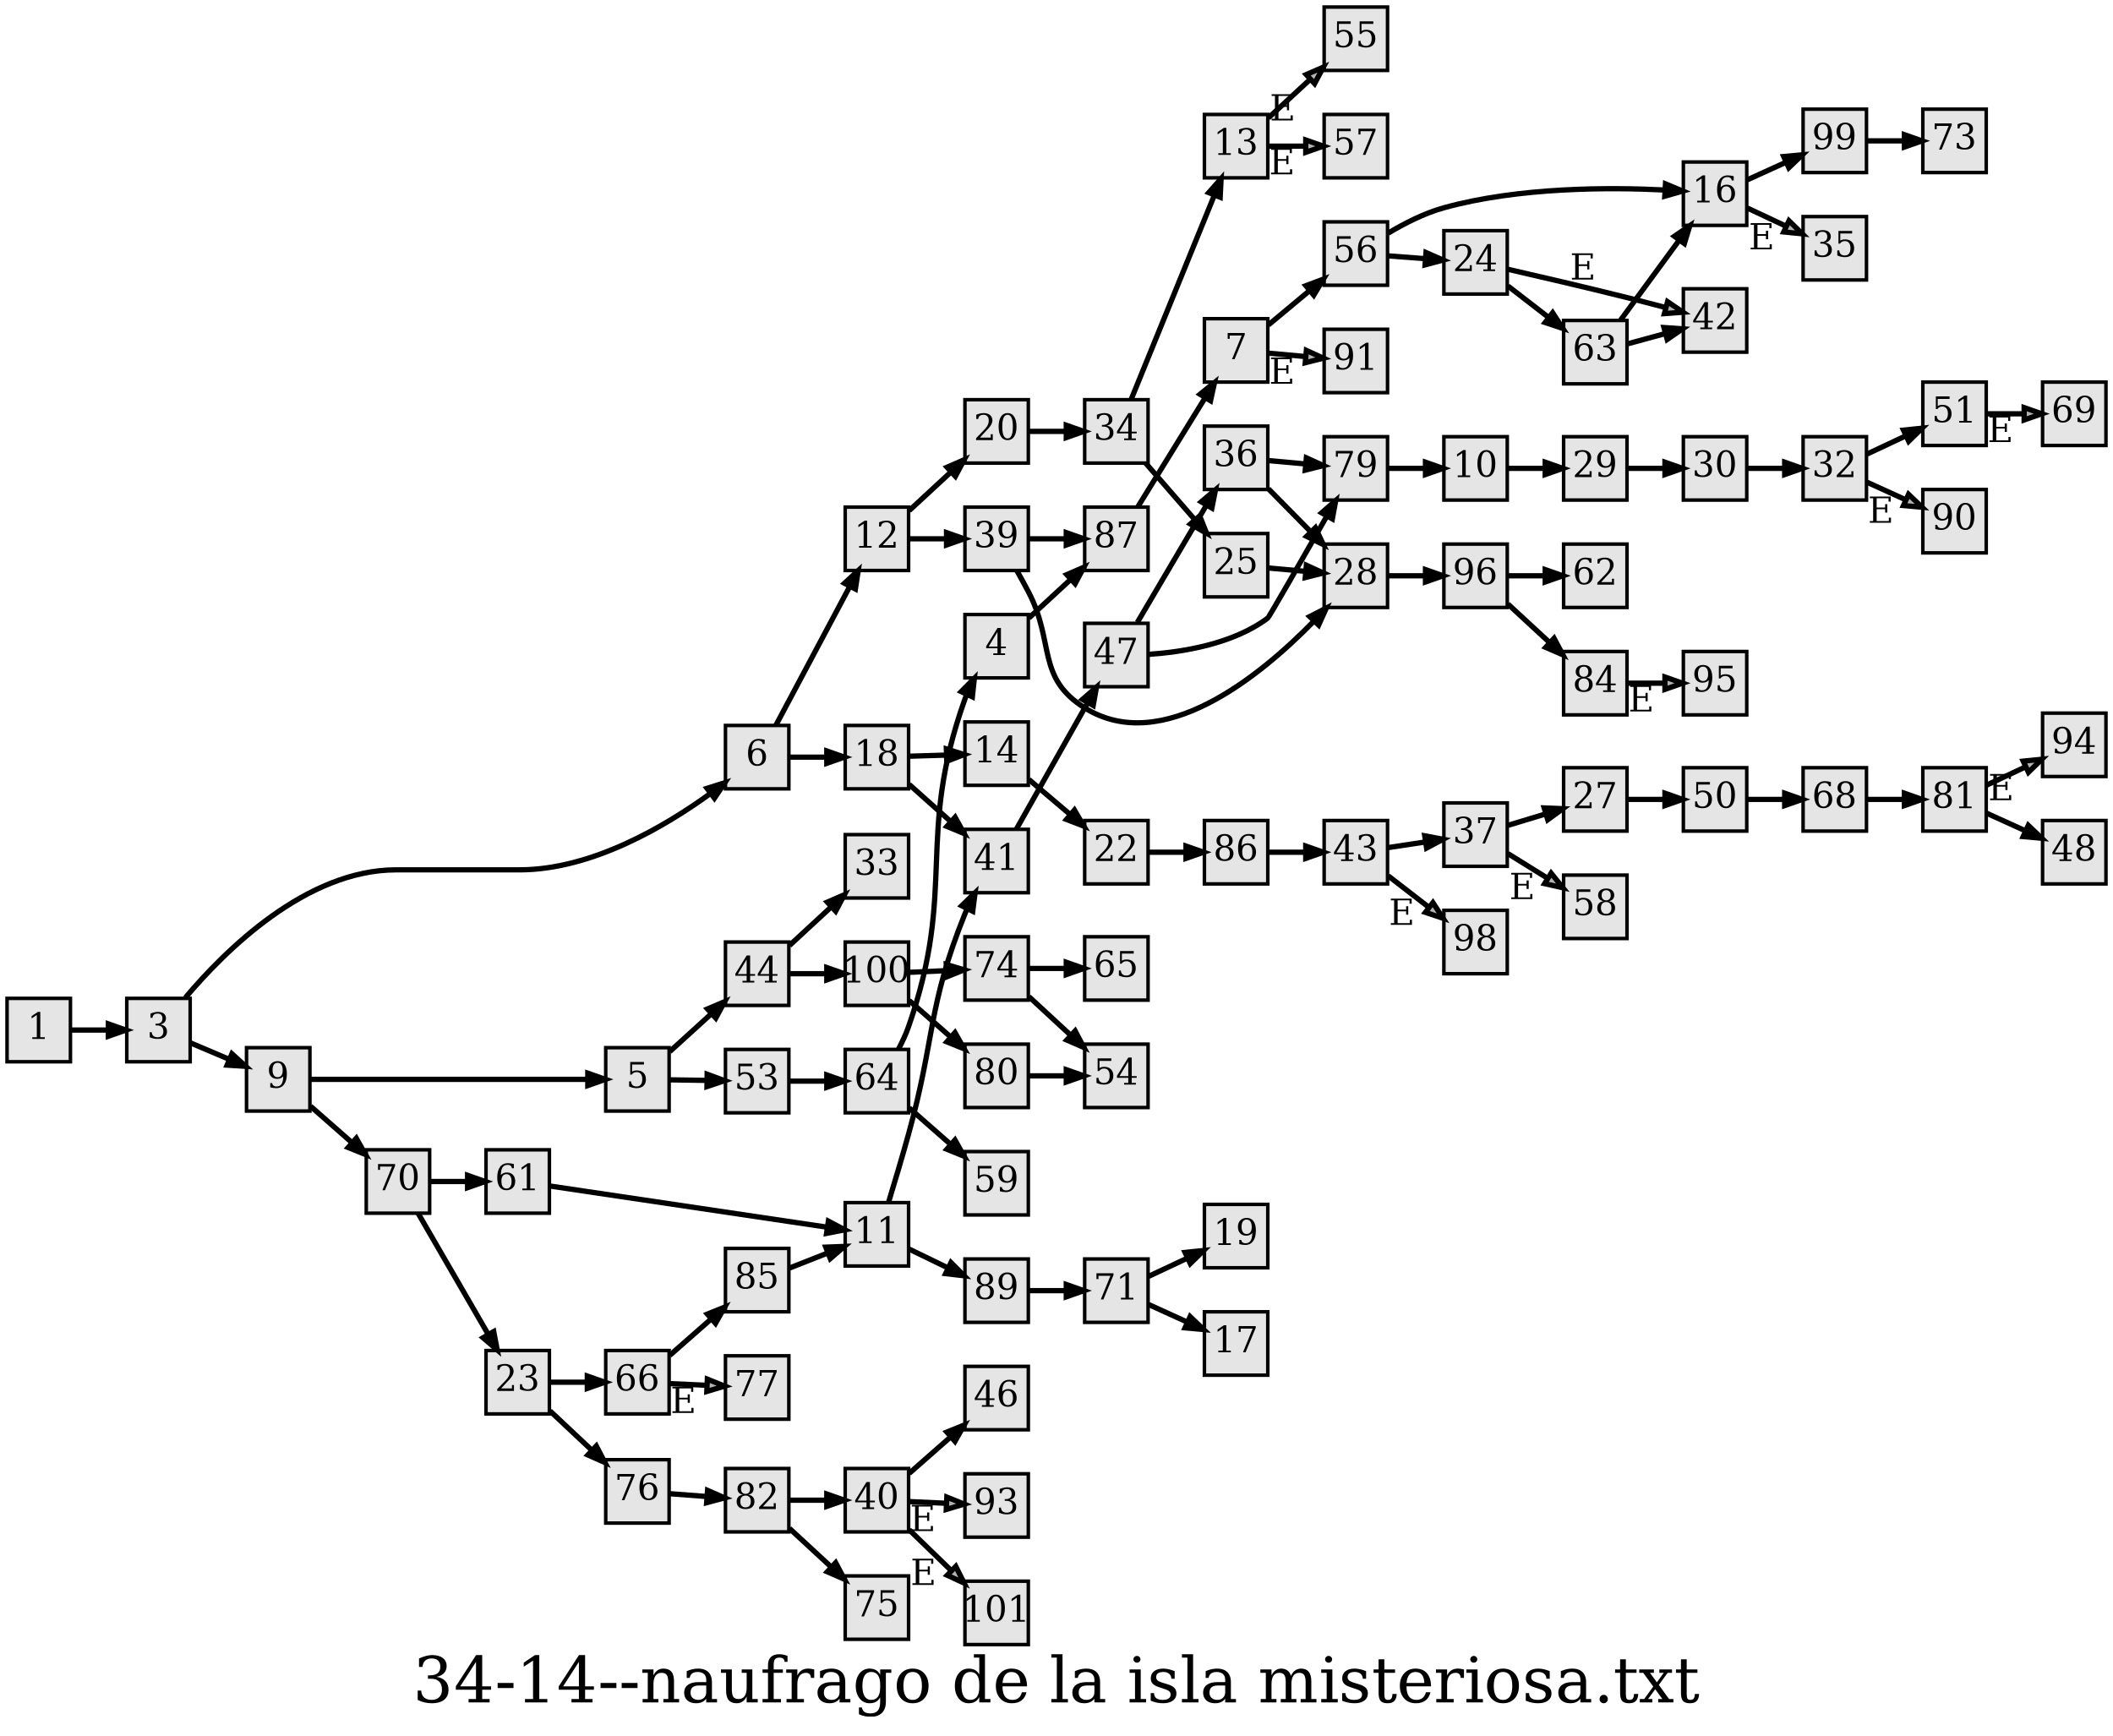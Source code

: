 digraph g{
  graph [ label="34-14--naufrago de la isla misteriosa.txt" rankdir=LR, ordering=out, fontsize=36, nodesep="0.35", ranksep="0.45"];
  node  [shape=rect, penwidth=2, fontsize=20, style=filled, fillcolor=grey90, margin="0,0", labelfloat=true, regular=true, fixedsize=true];
  edge  [labelfloat=true, penwidth=3, fontsize=12];
  1 -> 3;
  3 -> 6;
  3 -> 9;
  4 -> 87;
  5 -> 44;
  5 -> 53;
  6 -> 12;
  6 -> 18;
  7 -> 56;
  7 -> 91	[ xlabel="E", shape=Msquare, fontsize=20, fillcolor=grey70 ];
  9 -> 5;
  9 -> 70;
  10 -> 29;
  11 -> 41;
  11 -> 89;
  12 -> 20;
  12 -> 39;
  13 -> 55	[ xlabel="E", shape=Msquare, fontsize=20, fillcolor=grey70 ];
  13 -> 57	[ xlabel="E", shape=Msquare, fontsize=20, fillcolor=grey70 ];
  14 -> 22;
  16 -> 99;
  16 -> 35	[ xlabel="E", shape=Msquare, fontsize=20, fillcolor=grey70 ];
  18 -> 14;
  18 -> 41;
  20 -> 34;
  22 -> 86;
  23 -> 66;
  23 -> 76;
  24 -> 42	[ xlabel="E", shape=Msquare, fontsize=20, fillcolor=grey70 ];
  24 -> 63;
  25 -> 28;
  27 -> 50;
  28 -> 96;
  29 -> 30;
  30 -> 32;
  32 -> 51;
  32 -> 90	[ xlabel="E", shape=Msquare, fontsize=20, fillcolor=grey70 ];
  34 -> 13;
  34 -> 25;
  36 -> 79;
  36 -> 28;
  37 -> 27;
  37 -> 58	[ xlabel="E", shape=Msquare, fontsize=20, fillcolor=grey70 ];
  39 -> 87;
  39 -> 28;
  40 -> 46;
  40 -> 93	[ xlabel="E", shape=Msquare, fontsize=20, fillcolor=grey70 ];
  40 -> 101	[ xlabel="E", shape=Msquare, fontsize=20, fillcolor=grey70 ];
  41 -> 47;
  43 -> 37;
  43 -> 98	[ xlabel="E", shape=Msquare, fontsize=20, fillcolor=grey70 ];
  44 -> 100;
  44 -> 33;
  47 -> 36;
  47 -> 79;
  50 -> 68;
  51 -> 69	[ xlabel="E", shape=Msquare, fontsize=20, fillcolor=grey70 ];
  53 -> 64;
  56 -> 16;
  56 -> 24;
  61 -> 11;
  63 -> 16;
  63 -> 42;
  64 -> 4;
  64 -> 59;
  66 -> 85;
  66 -> 77	[ xlabel="E", shape=Msquare, fontsize=20, fillcolor=grey70 ];
  68 -> 81;
  70 -> 61;
  70 -> 23;
  71 -> 19;
  71 -> 17;
  74 -> 65;
  74 -> 54;
  76 -> 82;
  79 -> 10;
  80 -> 54;
  81 -> 94	[ xlabel="E", shape=Msquare, fontsize=20, fillcolor=grey70 ];
  81 -> 48;
  82 -> 40;
  82 -> 75;
  84 -> 95	[ xlabel="E", shape=Msquare, fontsize=20, fillcolor=grey70 ];
  85 -> 11;
  86 -> 43;
  87 -> 7;
  89 -> 71;
  96 -> 62;
  96 -> 84;
  99 -> 73;
  100 -> 74;
  100 -> 80;
  
  
  
  
  
  
  
}

